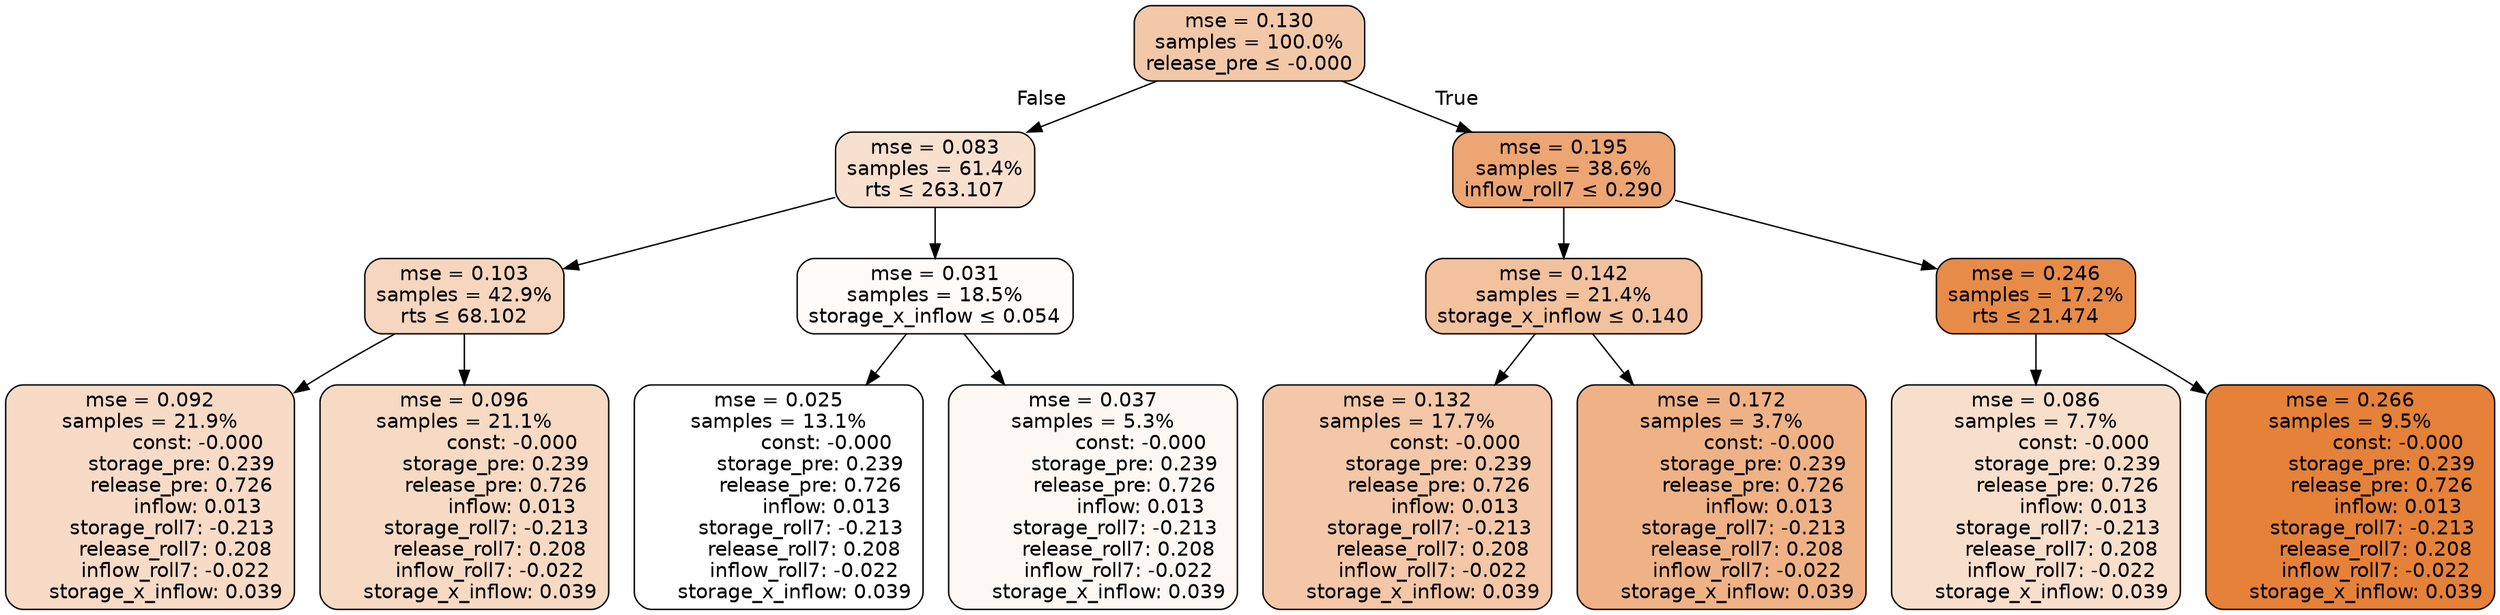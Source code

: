 digraph tree {
node [shape=rectangle, style="filled, rounded", color="black", fontname=helvetica] ;
edge [fontname=helvetica] ;
	"0" [label="mse = 0.130
samples = 100.0%
release_pre &le; -0.000", fillcolor="#f3c8a9"]
	"1" [label="mse = 0.083
samples = 61.4%
rts &le; 263.107", fillcolor="#f8e0cf"]
	"2" [label="mse = 0.103
samples = 42.9%
rts &le; 68.102", fillcolor="#f6d6be"]
	"3" [label="mse = 0.092
samples = 21.9%
               const: -0.000
          storage_pre: 0.239
          release_pre: 0.726
               inflow: 0.013
       storage_roll7: -0.213
        release_roll7: 0.208
        inflow_roll7: -0.022
     storage_x_inflow: 0.039", fillcolor="#f7dbc7"]
	"4" [label="mse = 0.096
samples = 21.1%
               const: -0.000
          storage_pre: 0.239
          release_pre: 0.726
               inflow: 0.013
       storage_roll7: -0.213
        release_roll7: 0.208
        inflow_roll7: -0.022
     storage_x_inflow: 0.039", fillcolor="#f7dac4"]
	"5" [label="mse = 0.031
samples = 18.5%
storage_x_inflow &le; 0.054", fillcolor="#fefbf9"]
	"6" [label="mse = 0.025
samples = 13.1%
               const: -0.000
          storage_pre: 0.239
          release_pre: 0.726
               inflow: 0.013
       storage_roll7: -0.213
        release_roll7: 0.208
        inflow_roll7: -0.022
     storage_x_inflow: 0.039", fillcolor="#ffffff"]
	"7" [label="mse = 0.037
samples = 5.3%
               const: -0.000
          storage_pre: 0.239
          release_pre: 0.726
               inflow: 0.013
       storage_roll7: -0.213
        release_roll7: 0.208
        inflow_roll7: -0.022
     storage_x_inflow: 0.039", fillcolor="#fdf8f4"]
	"8" [label="mse = 0.195
samples = 38.6%
inflow_roll7 &le; 0.290", fillcolor="#eca573"]
	"9" [label="mse = 0.142
samples = 21.4%
storage_x_inflow &le; 0.140", fillcolor="#f2c19e"]
	"10" [label="mse = 0.132
samples = 17.7%
               const: -0.000
          storage_pre: 0.239
          release_pre: 0.726
               inflow: 0.013
       storage_roll7: -0.213
        release_roll7: 0.208
        inflow_roll7: -0.022
     storage_x_inflow: 0.039", fillcolor="#f3c7a7"]
	"11" [label="mse = 0.172
samples = 3.7%
               const: -0.000
          storage_pre: 0.239
          release_pre: 0.726
               inflow: 0.013
       storage_roll7: -0.213
        release_roll7: 0.208
        inflow_roll7: -0.022
     storage_x_inflow: 0.039", fillcolor="#efb286"]
	"12" [label="mse = 0.246
samples = 17.2%
rts &le; 21.474", fillcolor="#e78b49"]
	"13" [label="mse = 0.086
samples = 7.7%
               const: -0.000
          storage_pre: 0.239
          release_pre: 0.726
               inflow: 0.013
       storage_roll7: -0.213
        release_roll7: 0.208
        inflow_roll7: -0.022
     storage_x_inflow: 0.039", fillcolor="#f8dfcc"]
	"14" [label="mse = 0.266
samples = 9.5%
               const: -0.000
          storage_pre: 0.239
          release_pre: 0.726
               inflow: 0.013
       storage_roll7: -0.213
        release_roll7: 0.208
        inflow_roll7: -0.022
     storage_x_inflow: 0.039", fillcolor="#e58139"]

	"0" -> "1" [labeldistance=2.5, labelangle=45, headlabel="False"]
	"1" -> "2"
	"2" -> "3"
	"2" -> "4"
	"1" -> "5"
	"5" -> "6"
	"5" -> "7"
	"0" -> "8" [labeldistance=2.5, labelangle=-45, headlabel="True"]
	"8" -> "9"
	"9" -> "10"
	"9" -> "11"
	"8" -> "12"
	"12" -> "13"
	"12" -> "14"
}